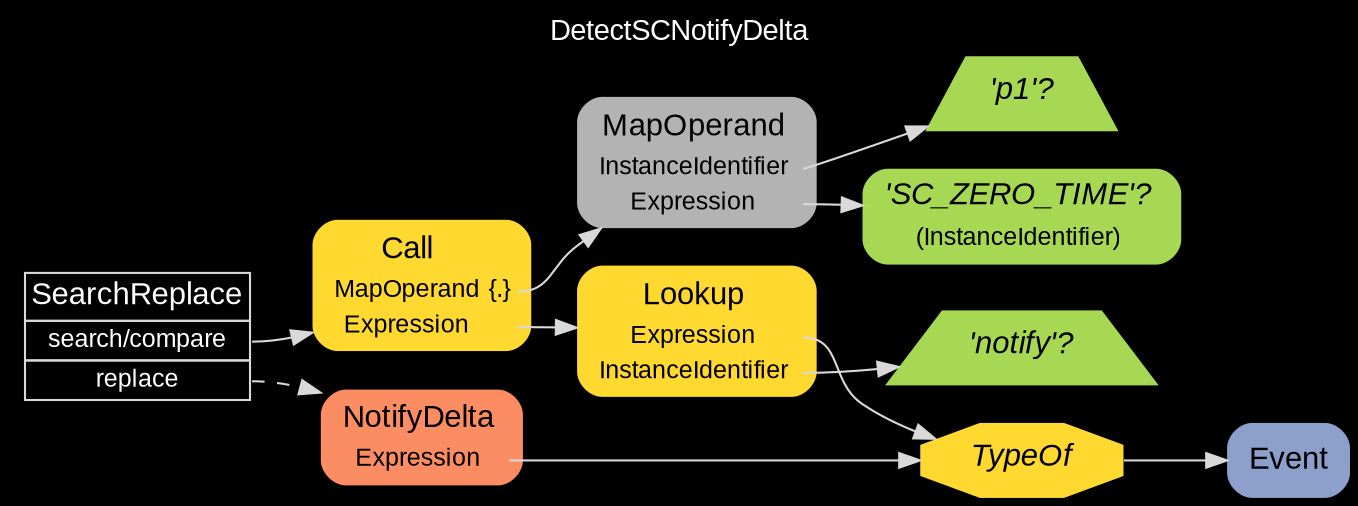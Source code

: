 digraph "DetectSCNotifyDelta" {
label = "DetectSCNotifyDelta"
labelloc = t
graph [
    rankdir = "LR"
    ranksep = 0.3
    bgcolor = black
    color = grey85
    fontcolor = white
    fontname = "Arial"
];
node [
    fontname = "Arial"
];
edge [
    fontname = "Arial"
];

// -------------------- transformation figure --------------------
// -------- block CR#B-4-9 ----------
"CR#B-4-9" [
    fillcolor = black
    fontsize = "12"
    fontcolor = grey60
    shape = "plaintext"
    label = <<TABLE BORDER="0" CELLBORDER="1" CELLSPACING="0">
     <TR><TD><FONT COLOR="white" POINT-SIZE="15">SearchReplace</FONT></TD></TR>
     <TR><TD PORT="port0"><FONT COLOR="white" POINT-SIZE="12">search/compare</FONT></TD></TR>
     <TR><TD PORT="port1"><FONT COLOR="white" POINT-SIZE="12">replace</FONT></TD></TR>
    </TABLE>>
    style = "filled"
    color = grey85
];

// -------- block #B-2-174 ----------
"#B-2-174" [
    fillcolor = "/set28/6"
    fontsize = "12"
    fontcolor = grey60
    shape = "plaintext"
    label = <<TABLE BORDER="0" CELLBORDER="0" CELLSPACING="0">
     <TR><TD><FONT COLOR="black" POINT-SIZE="15">Call</FONT></TD></TR>
     <TR><TD><FONT COLOR="black" POINT-SIZE="12">MapOperand</FONT></TD><TD PORT="port0"><FONT COLOR="black" POINT-SIZE="12">{.}</FONT></TD></TR>
     <TR><TD><FONT COLOR="black" POINT-SIZE="12">Expression</FONT></TD><TD PORT="port1"></TD></TR>
    </TABLE>>
    style = "rounded,filled"
];

// -------- block #B-2-178 ----------
"#B-2-178" [
    fillcolor = "/set28/8"
    fontsize = "12"
    fontcolor = grey60
    shape = "plaintext"
    label = <<TABLE BORDER="0" CELLBORDER="0" CELLSPACING="0">
     <TR><TD><FONT COLOR="black" POINT-SIZE="15">MapOperand</FONT></TD></TR>
     <TR><TD><FONT COLOR="black" POINT-SIZE="12">InstanceIdentifier</FONT></TD><TD PORT="port0"></TD></TR>
     <TR><TD><FONT COLOR="black" POINT-SIZE="12">Expression</FONT></TD><TD PORT="port1"></TD></TR>
    </TABLE>>
    style = "rounded,filled"
];

// -------- block #B-2-180 ----------
"#B-2-180" [
    fillcolor = "/set28/5"
    fontsize = "12"
    fontcolor = grey60
    shape = "trapezium"
    label = <<FONT COLOR="black" POINT-SIZE="15"><I>'p1'?</I></FONT>>
    style = "filled"
    penwidth = 0.0
];

// -------- block #B-2-179 ----------
"#B-2-179" [
    fillcolor = "/set28/5"
    fontsize = "12"
    fontcolor = grey60
    shape = "plaintext"
    label = <<TABLE BORDER="0" CELLBORDER="0" CELLSPACING="0">
     <TR><TD><FONT COLOR="black" POINT-SIZE="15"><I>'SC_ZERO_TIME'?</I></FONT></TD></TR>
     <TR><TD><FONT COLOR="black" POINT-SIZE="12">(InstanceIdentifier)</FONT></TD><TD PORT="port0"></TD></TR>
    </TABLE>>
    style = "rounded,filled"
];

// -------- block #B-2-175 ----------
"#B-2-175" [
    fillcolor = "/set28/6"
    fontsize = "12"
    fontcolor = grey60
    shape = "plaintext"
    label = <<TABLE BORDER="0" CELLBORDER="0" CELLSPACING="0">
     <TR><TD><FONT COLOR="black" POINT-SIZE="15">Lookup</FONT></TD></TR>
     <TR><TD><FONT COLOR="black" POINT-SIZE="12">Expression</FONT></TD><TD PORT="port0"></TD></TR>
     <TR><TD><FONT COLOR="black" POINT-SIZE="12">InstanceIdentifier</FONT></TD><TD PORT="port1"></TD></TR>
    </TABLE>>
    style = "rounded,filled"
];

// -------- block #B-2-182 ----------
"#B-2-182" [
    fillcolor = "/set28/6"
    fontsize = "12"
    fontcolor = grey60
    shape = "octagon"
    label = <<FONT COLOR="black" POINT-SIZE="15"><I>TypeOf</I></FONT>>
    style = "filled"
    penwidth = 0.0
];

// -------- block #B-2-176 ----------
"#B-2-176" [
    fillcolor = "/set28/3"
    fontsize = "12"
    fontcolor = grey60
    shape = "plaintext"
    label = <<TABLE BORDER="0" CELLBORDER="0" CELLSPACING="0">
     <TR><TD><FONT COLOR="black" POINT-SIZE="15">Event</FONT></TD></TR>
    </TABLE>>
    style = "rounded,filled"
];

// -------- block #B-2-181 ----------
"#B-2-181" [
    fillcolor = "/set28/5"
    fontsize = "12"
    fontcolor = grey60
    shape = "trapezium"
    label = <<FONT COLOR="black" POINT-SIZE="15"><I>'notify'?</I></FONT>>
    style = "filled"
    penwidth = 0.0
];

// -------- block #B-2-177 ----------
"#B-2-177" [
    fillcolor = "/set28/2"
    fontsize = "12"
    fontcolor = grey60
    shape = "plaintext"
    label = <<TABLE BORDER="0" CELLBORDER="0" CELLSPACING="0">
     <TR><TD><FONT COLOR="black" POINT-SIZE="15">NotifyDelta</FONT></TD></TR>
     <TR><TD><FONT COLOR="black" POINT-SIZE="12">Expression</FONT></TD><TD PORT="port0"></TD></TR>
    </TABLE>>
    style = "rounded,filled"
];

"CR#B-4-9":port0 -> "#B-2-174" [
    color = grey85
    fontcolor = white
];

"CR#B-4-9":port1 -> "#B-2-177" [
    style="dashed"
    color = grey85
    fontcolor = white
];

"#B-2-174":port0 -> "#B-2-178" [
    color = grey85
    fontcolor = white
];

"#B-2-174":port1 -> "#B-2-175" [
    color = grey85
    fontcolor = white
];

"#B-2-178":port0 -> "#B-2-180" [
    color = grey85
    fontcolor = white
];

"#B-2-178":port1 -> "#B-2-179" [
    color = grey85
    fontcolor = white
];

"#B-2-175":port0 -> "#B-2-182" [
    color = grey85
    fontcolor = white
];

"#B-2-175":port1 -> "#B-2-181" [
    color = grey85
    fontcolor = white
];

"#B-2-182" -> "#B-2-176" [
    color = grey85
    fontcolor = white
];

"#B-2-177":port0 -> "#B-2-182" [
    color = grey85
    fontcolor = white
];


}
